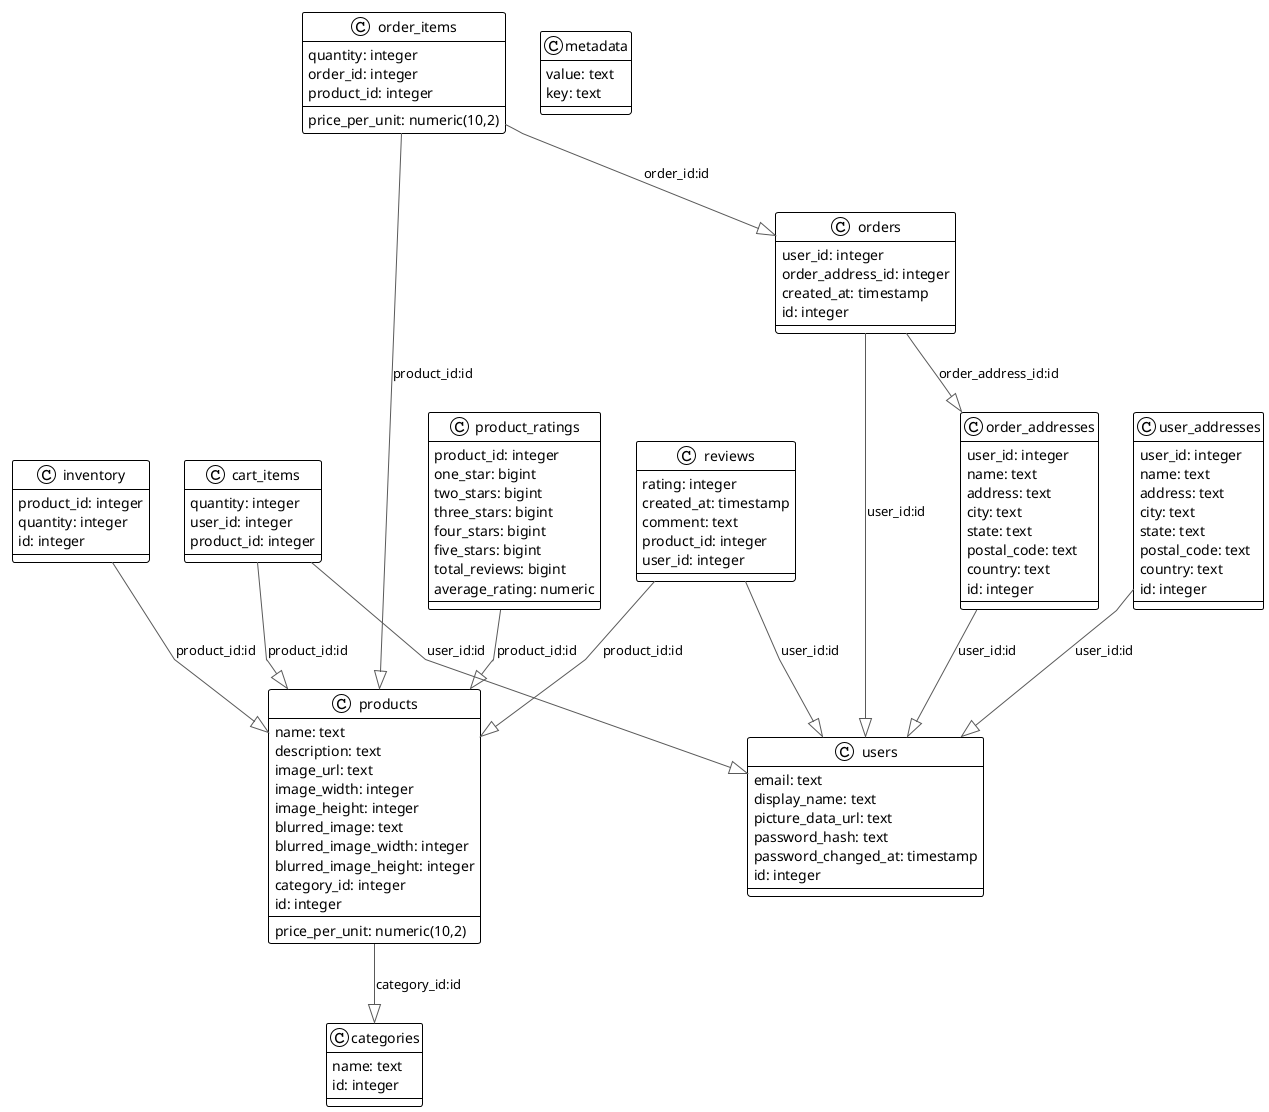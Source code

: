 @startuml

!theme plain
top to bottom direction
skinparam linetype polyline

class cart_items {
   quantity: integer
   user_id: integer
   product_id: integer
}
class categories {
   name: text
   id: integer
}
class inventory {
   product_id: integer
   quantity: integer
   id: integer
}
class metadata {
   value: text
   key: text
}
class order_addresses {
   user_id: integer
   name: text
   address: text
   city: text
   state: text
   postal_code: text
   country: text
   id: integer
}
class order_items {
   quantity: integer
   price_per_unit: numeric(10,2)
   order_id: integer
   product_id: integer
}
class orders {
   user_id: integer
   order_address_id: integer
   created_at: timestamp
   id: integer
}
class product_ratings {
   product_id: integer
   one_star: bigint
   two_stars: bigint
   three_stars: bigint
   four_stars: bigint
   five_stars: bigint
   total_reviews: bigint
   average_rating: numeric
}
class products {
   name: text
   description: text
   image_url: text
   image_width: integer
   image_height: integer
   blurred_image: text
   blurred_image_width: integer
   blurred_image_height: integer
   price_per_unit: numeric(10,2)
   category_id: integer
   id: integer
}
class reviews {
   rating: integer
   created_at: timestamp
   comment: text
   product_id: integer
   user_id: integer
}
class user_addresses {
   user_id: integer
   name: text
   address: text
   city: text
   state: text
   postal_code: text
   country: text
   id: integer
}
class users {
   email: text
   display_name: text
   picture_data_url: text
   password_hash: text
   password_changed_at: timestamp
   id: integer
}

cart_items       -[#595959,plain]-^  products        : "product_id:id"
cart_items       -[#595959,plain]-^  users           : "user_id:id"
inventory        -[#595959,plain]-^  products        : "product_id:id"
order_addresses  -[#595959,plain]-^  users           : "user_id:id"
order_items      -[#595959,plain]-^  orders          : "order_id:id"
order_items      -[#595959,plain]-^  products        : "product_id:id"
orders           -[#595959,plain]-^  order_addresses : "order_address_id:id"
orders           -[#595959,plain]-^  users           : "user_id:id"
product_ratings  -[#595959,plain]-^  products        : "product_id:id"
products         -[#595959,plain]-^  categories      : "category_id:id"
reviews          -[#595959,plain]-^  products        : "product_id:id"
reviews          -[#595959,plain]-^  users           : "user_id:id"
user_addresses   -[#595959,plain]-^  users           : "user_id:id"
@enduml
